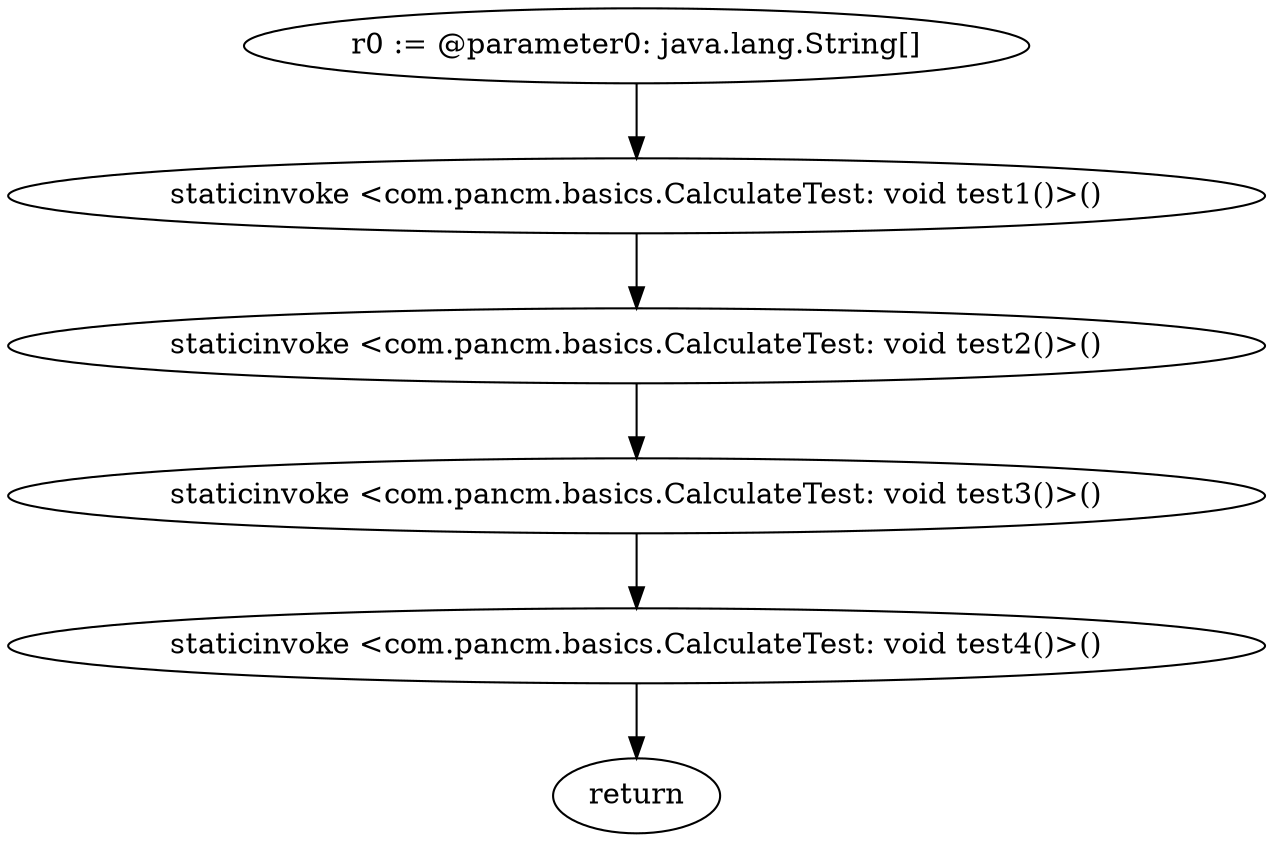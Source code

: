 digraph "unitGraph" {
    "r0 := @parameter0: java.lang.String[]"
    "staticinvoke <com.pancm.basics.CalculateTest: void test1()>()"
    "staticinvoke <com.pancm.basics.CalculateTest: void test2()>()"
    "staticinvoke <com.pancm.basics.CalculateTest: void test3()>()"
    "staticinvoke <com.pancm.basics.CalculateTest: void test4()>()"
    "return"
    "r0 := @parameter0: java.lang.String[]"->"staticinvoke <com.pancm.basics.CalculateTest: void test1()>()";
    "staticinvoke <com.pancm.basics.CalculateTest: void test1()>()"->"staticinvoke <com.pancm.basics.CalculateTest: void test2()>()";
    "staticinvoke <com.pancm.basics.CalculateTest: void test2()>()"->"staticinvoke <com.pancm.basics.CalculateTest: void test3()>()";
    "staticinvoke <com.pancm.basics.CalculateTest: void test3()>()"->"staticinvoke <com.pancm.basics.CalculateTest: void test4()>()";
    "staticinvoke <com.pancm.basics.CalculateTest: void test4()>()"->"return";
}
